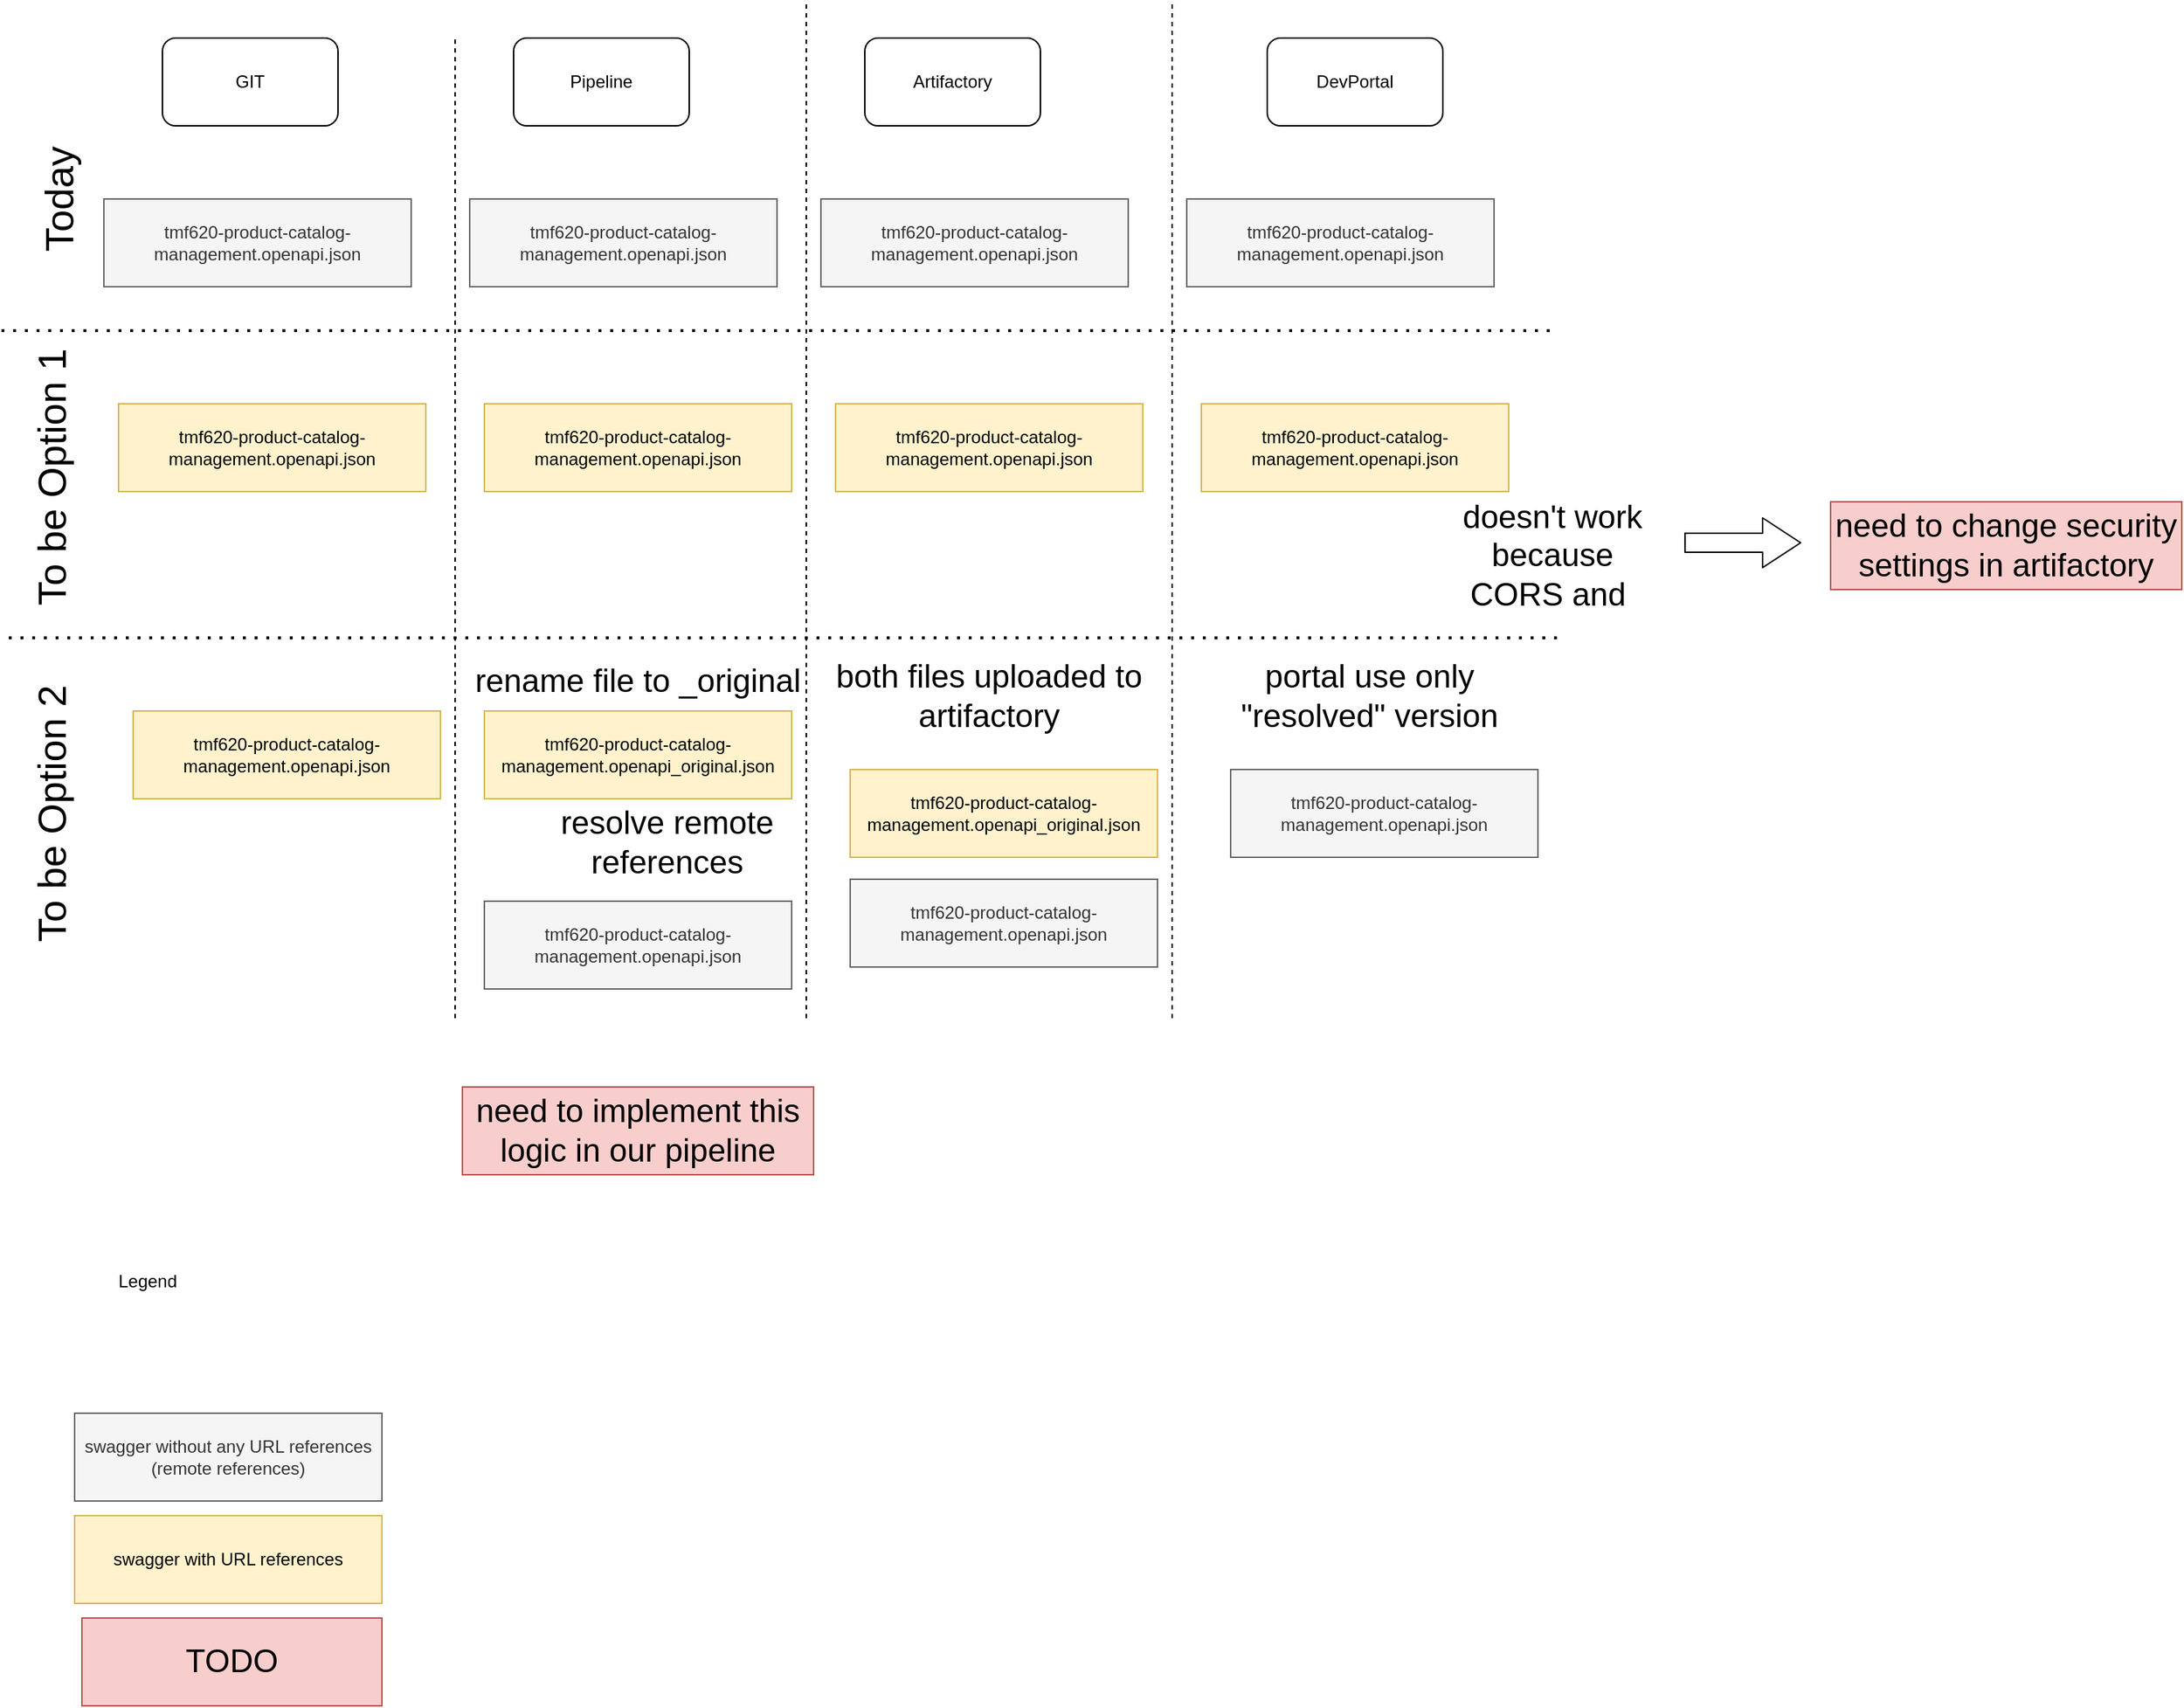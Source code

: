 <mxfile version="14.6.1" type="github">
  <diagram id="oBz32a1YTF-HPk9x5rB-" name="Page-1">
    <mxGraphModel dx="2842" dy="829" grid="1" gridSize="10" guides="1" tooltips="1" connect="1" arrows="1" fold="1" page="1" pageScale="1" pageWidth="1169" pageHeight="827" math="0" shadow="0">
      <root>
        <mxCell id="0" />
        <mxCell id="1" parent="0" />
        <mxCell id="kjTkM7hHM44plbzPpFfG-1" value="tmf620-product-catalog-management.openapi.json" style="rounded=0;whiteSpace=wrap;html=1;fillColor=#f5f5f5;strokeColor=#666666;fontColor=#333333;" vertex="1" parent="1">
          <mxGeometry x="40" y="160" width="210" height="60" as="geometry" />
        </mxCell>
        <mxCell id="kjTkM7hHM44plbzPpFfG-2" value="GIT" style="rounded=1;whiteSpace=wrap;html=1;" vertex="1" parent="1">
          <mxGeometry x="80" y="50" width="120" height="60" as="geometry" />
        </mxCell>
        <mxCell id="kjTkM7hHM44plbzPpFfG-3" value="Pipeline" style="rounded=1;whiteSpace=wrap;html=1;" vertex="1" parent="1">
          <mxGeometry x="320" y="50" width="120" height="60" as="geometry" />
        </mxCell>
        <mxCell id="kjTkM7hHM44plbzPpFfG-4" value="Artifactory" style="rounded=1;whiteSpace=wrap;html=1;" vertex="1" parent="1">
          <mxGeometry x="560" y="50" width="120" height="60" as="geometry" />
        </mxCell>
        <mxCell id="kjTkM7hHM44plbzPpFfG-5" value="DevPortal" style="rounded=1;whiteSpace=wrap;html=1;" vertex="1" parent="1">
          <mxGeometry x="835" y="50" width="120" height="60" as="geometry" />
        </mxCell>
        <mxCell id="kjTkM7hHM44plbzPpFfG-6" value="tmf620-product-catalog-management.openapi.json" style="rounded=0;whiteSpace=wrap;html=1;" vertex="1" parent="1">
          <mxGeometry x="290" y="160" width="210" height="60" as="geometry" />
        </mxCell>
        <mxCell id="kjTkM7hHM44plbzPpFfG-7" value="tmf620-product-catalog-management.openapi.json" style="rounded=0;whiteSpace=wrap;html=1;" vertex="1" parent="1">
          <mxGeometry x="530" y="160" width="210" height="60" as="geometry" />
        </mxCell>
        <mxCell id="kjTkM7hHM44plbzPpFfG-8" value="tmf620-product-catalog-management.openapi.json" style="rounded=0;whiteSpace=wrap;html=1;fillColor=#f5f5f5;strokeColor=#666666;fontColor=#333333;" vertex="1" parent="1">
          <mxGeometry x="780" y="160" width="210" height="60" as="geometry" />
        </mxCell>
        <mxCell id="kjTkM7hHM44plbzPpFfG-13" value="tmf620-product-catalog-management.openapi.json" style="rounded=0;whiteSpace=wrap;html=1;" vertex="1" parent="1">
          <mxGeometry x="290" y="160" width="210" height="60" as="geometry" />
        </mxCell>
        <mxCell id="kjTkM7hHM44plbzPpFfG-14" value="tmf620-product-catalog-management.openapi.json" style="rounded=0;whiteSpace=wrap;html=1;fillColor=#f5f5f5;strokeColor=#666666;fontColor=#333333;" vertex="1" parent="1">
          <mxGeometry x="290" y="160" width="210" height="60" as="geometry" />
        </mxCell>
        <mxCell id="kjTkM7hHM44plbzPpFfG-15" value="tmf620-product-catalog-management.openapi.json" style="rounded=0;whiteSpace=wrap;html=1;fillColor=#f5f5f5;strokeColor=#666666;fontColor=#333333;" vertex="1" parent="1">
          <mxGeometry x="530" y="160" width="210" height="60" as="geometry" />
        </mxCell>
        <mxCell id="kjTkM7hHM44plbzPpFfG-16" value="swagger without any URL references (remote references)" style="rounded=0;whiteSpace=wrap;html=1;fillColor=#f5f5f5;strokeColor=#666666;fontColor=#333333;" vertex="1" parent="1">
          <mxGeometry x="20" y="990" width="210" height="60" as="geometry" />
        </mxCell>
        <mxCell id="kjTkM7hHM44plbzPpFfG-17" value="Legend" style="text;html=1;strokeColor=none;fillColor=none;align=center;verticalAlign=middle;whiteSpace=wrap;rounded=0;" vertex="1" parent="1">
          <mxGeometry x="50" y="890" width="40" height="20" as="geometry" />
        </mxCell>
        <mxCell id="kjTkM7hHM44plbzPpFfG-18" value="" style="endArrow=none;dashed=1;html=1;dashPattern=1 3;strokeWidth=2;" edge="1" parent="1">
          <mxGeometry width="50" height="50" relative="1" as="geometry">
            <mxPoint x="-30" y="250" as="sourcePoint" />
            <mxPoint x="1030" y="250" as="targetPoint" />
          </mxGeometry>
        </mxCell>
        <mxCell id="kjTkM7hHM44plbzPpFfG-19" value="Today" style="text;html=1;strokeColor=none;fillColor=none;align=center;verticalAlign=middle;whiteSpace=wrap;rounded=0;rotation=270;fontSize=27;" vertex="1" parent="1">
          <mxGeometry x="-10" y="150" width="40" height="20" as="geometry" />
        </mxCell>
        <mxCell id="kjTkM7hHM44plbzPpFfG-20" value="tmf620-product-catalog-management.openapi.json" style="rounded=0;whiteSpace=wrap;html=1;fillColor=#fff2cc;strokeColor=#d6b656;" vertex="1" parent="1">
          <mxGeometry x="50" y="300" width="210" height="60" as="geometry" />
        </mxCell>
        <mxCell id="kjTkM7hHM44plbzPpFfG-21" value="tmf620-product-catalog-management.openapi.json" style="rounded=0;whiteSpace=wrap;html=1;fillColor=#fff2cc;strokeColor=#d6b656;" vertex="1" parent="1">
          <mxGeometry x="300" y="300" width="210" height="60" as="geometry" />
        </mxCell>
        <mxCell id="kjTkM7hHM44plbzPpFfG-22" value="tmf620-product-catalog-management.openapi.json" style="rounded=0;whiteSpace=wrap;html=1;fillColor=#fff2cc;strokeColor=#d6b656;" vertex="1" parent="1">
          <mxGeometry x="540" y="300" width="210" height="60" as="geometry" />
        </mxCell>
        <mxCell id="kjTkM7hHM44plbzPpFfG-23" value="tmf620-product-catalog-management.openapi.json" style="rounded=0;whiteSpace=wrap;html=1;fillColor=#fff2cc;strokeColor=#d6b656;" vertex="1" parent="1">
          <mxGeometry x="790" y="300" width="210" height="60" as="geometry" />
        </mxCell>
        <mxCell id="kjTkM7hHM44plbzPpFfG-24" value="tmf620-product-catalog-management.openapi.json" style="rounded=0;whiteSpace=wrap;html=1;fillColor=#f5f5f5;strokeColor=#666666;fontColor=#333333;" vertex="1" parent="1">
          <mxGeometry x="300" y="640" width="210" height="60" as="geometry" />
        </mxCell>
        <mxCell id="kjTkM7hHM44plbzPpFfG-28" value="To be Option 1" style="text;html=1;strokeColor=none;fillColor=none;align=center;verticalAlign=middle;whiteSpace=wrap;rounded=0;rotation=270;fontSize=27;" vertex="1" parent="1">
          <mxGeometry x="-100" y="340" width="210" height="20" as="geometry" />
        </mxCell>
        <mxCell id="kjTkM7hHM44plbzPpFfG-29" value="swagger with URL references" style="rounded=0;whiteSpace=wrap;html=1;fillColor=#fff2cc;strokeColor=#d6b656;" vertex="1" parent="1">
          <mxGeometry x="20" y="1060" width="210" height="60" as="geometry" />
        </mxCell>
        <mxCell id="kjTkM7hHM44plbzPpFfG-30" value="" style="shape=image;html=1;verticalAlign=top;verticalLabelPosition=bottom;labelBackgroundColor=#ffffff;imageAspect=0;aspect=fixed;image=https://cdn2.iconfinder.com/data/icons/bitsies/128/Cancel-128.png;fontSize=27;" vertex="1" parent="1">
          <mxGeometry x="980" y="293" width="74" height="74" as="geometry" />
        </mxCell>
        <mxCell id="kjTkM7hHM44plbzPpFfG-31" value="doesn&#39;t work because CORS and&amp;nbsp;" style="text;html=1;strokeColor=none;fillColor=none;align=center;verticalAlign=middle;whiteSpace=wrap;rounded=0;fontSize=22;" vertex="1" parent="1">
          <mxGeometry x="960" y="394" width="140" height="20" as="geometry" />
        </mxCell>
        <mxCell id="kjTkM7hHM44plbzPpFfG-35" value="" style="shape=flexArrow;endArrow=classic;html=1;fontSize=22;entryX=0;entryY=0.5;entryDx=0;entryDy=0;width=13;endSize=8.32;" edge="1" parent="1">
          <mxGeometry width="50" height="50" relative="1" as="geometry">
            <mxPoint x="1120" y="395" as="sourcePoint" />
            <mxPoint x="1200" y="395.0" as="targetPoint" />
          </mxGeometry>
        </mxCell>
        <mxCell id="kjTkM7hHM44plbzPpFfG-36" value="" style="endArrow=none;dashed=1;html=1;dashPattern=1 3;strokeWidth=2;" edge="1" parent="1">
          <mxGeometry width="50" height="50" relative="1" as="geometry">
            <mxPoint x="-25" y="460" as="sourcePoint" />
            <mxPoint x="1035" y="460" as="targetPoint" />
          </mxGeometry>
        </mxCell>
        <mxCell id="kjTkM7hHM44plbzPpFfG-37" value="To be Option 2" style="text;html=1;strokeColor=none;fillColor=none;align=center;verticalAlign=middle;whiteSpace=wrap;rounded=0;rotation=270;fontSize=27;" vertex="1" parent="1">
          <mxGeometry x="-100" y="570" width="210" height="20" as="geometry" />
        </mxCell>
        <mxCell id="kjTkM7hHM44plbzPpFfG-38" value="tmf620-product-catalog-management.openapi.json" style="rounded=0;whiteSpace=wrap;html=1;fillColor=#fff2cc;strokeColor=#d6b656;" vertex="1" parent="1">
          <mxGeometry x="60" y="510" width="210" height="60" as="geometry" />
        </mxCell>
        <mxCell id="kjTkM7hHM44plbzPpFfG-39" value="rename file to _original" style="text;html=1;strokeColor=none;fillColor=none;align=center;verticalAlign=middle;whiteSpace=wrap;rounded=0;fontSize=22;" vertex="1" parent="1">
          <mxGeometry x="290" y="480" width="230" height="20" as="geometry" />
        </mxCell>
        <mxCell id="kjTkM7hHM44plbzPpFfG-40" value="tmf620-product-catalog-management.openapi_original.json" style="rounded=0;whiteSpace=wrap;html=1;fillColor=#fff2cc;strokeColor=#d6b656;" vertex="1" parent="1">
          <mxGeometry x="300" y="510" width="210" height="60" as="geometry" />
        </mxCell>
        <mxCell id="kjTkM7hHM44plbzPpFfG-41" value="resolve remote references" style="text;html=1;strokeColor=none;fillColor=none;align=center;verticalAlign=middle;whiteSpace=wrap;rounded=0;fontSize=22;" vertex="1" parent="1">
          <mxGeometry x="310" y="590" width="230" height="20" as="geometry" />
        </mxCell>
        <mxCell id="kjTkM7hHM44plbzPpFfG-42" value="tmf620-product-catalog-management.openapi.json" style="rounded=0;whiteSpace=wrap;html=1;fillColor=#f5f5f5;strokeColor=#666666;fontColor=#333333;" vertex="1" parent="1">
          <mxGeometry x="550" y="625" width="210" height="60" as="geometry" />
        </mxCell>
        <mxCell id="kjTkM7hHM44plbzPpFfG-43" value="tmf620-product-catalog-management.openapi_original.json" style="rounded=0;whiteSpace=wrap;html=1;fillColor=#fff2cc;strokeColor=#d6b656;" vertex="1" parent="1">
          <mxGeometry x="550" y="550" width="210" height="60" as="geometry" />
        </mxCell>
        <mxCell id="kjTkM7hHM44plbzPpFfG-44" value="tmf620-product-catalog-management.openapi.json" style="rounded=0;whiteSpace=wrap;html=1;fillColor=#f5f5f5;strokeColor=#666666;fontColor=#333333;" vertex="1" parent="1">
          <mxGeometry x="810" y="550" width="210" height="60" as="geometry" />
        </mxCell>
        <mxCell id="kjTkM7hHM44plbzPpFfG-45" value="both files uploaded to artifactory" style="text;html=1;strokeColor=none;fillColor=none;align=center;verticalAlign=middle;whiteSpace=wrap;rounded=0;fontSize=22;" vertex="1" parent="1">
          <mxGeometry x="530" y="490" width="230" height="20" as="geometry" />
        </mxCell>
        <mxCell id="kjTkM7hHM44plbzPpFfG-47" value="" style="endArrow=none;dashed=1;html=1;fontSize=22;" edge="1" parent="1">
          <mxGeometry width="50" height="50" relative="1" as="geometry">
            <mxPoint x="280" y="720" as="sourcePoint" />
            <mxPoint x="280" y="50" as="targetPoint" />
          </mxGeometry>
        </mxCell>
        <mxCell id="kjTkM7hHM44plbzPpFfG-48" value="" style="endArrow=none;dashed=1;html=1;fontSize=22;" edge="1" parent="1">
          <mxGeometry width="50" height="50" relative="1" as="geometry">
            <mxPoint x="520" y="720" as="sourcePoint" />
            <mxPoint x="520" y="25" as="targetPoint" />
          </mxGeometry>
        </mxCell>
        <mxCell id="kjTkM7hHM44plbzPpFfG-49" value="" style="endArrow=none;dashed=1;html=1;fontSize=22;" edge="1" parent="1">
          <mxGeometry width="50" height="50" relative="1" as="geometry">
            <mxPoint x="770" y="720" as="sourcePoint" />
            <mxPoint x="770" y="26" as="targetPoint" />
          </mxGeometry>
        </mxCell>
        <mxCell id="kjTkM7hHM44plbzPpFfG-50" value="portal use only &quot;resolved&quot; version" style="text;html=1;strokeColor=none;fillColor=none;align=center;verticalAlign=middle;whiteSpace=wrap;rounded=0;fontSize=22;" vertex="1" parent="1">
          <mxGeometry x="790" y="490" width="230" height="20" as="geometry" />
        </mxCell>
        <mxCell id="kjTkM7hHM44plbzPpFfG-52" value="&lt;span&gt;need to change security settings in artifactory&lt;/span&gt;" style="rounded=0;whiteSpace=wrap;html=1;fontSize=22;fillColor=#f8cecc;strokeColor=#b85450;" vertex="1" parent="1">
          <mxGeometry x="1220" y="367" width="240" height="60" as="geometry" />
        </mxCell>
        <mxCell id="kjTkM7hHM44plbzPpFfG-54" value="&lt;span&gt;need to implement this logic in our pipeline&lt;/span&gt;" style="rounded=0;whiteSpace=wrap;html=1;fontSize=22;fillColor=#f8cecc;strokeColor=#b85450;" vertex="1" parent="1">
          <mxGeometry x="285" y="767" width="240" height="60" as="geometry" />
        </mxCell>
        <mxCell id="kjTkM7hHM44plbzPpFfG-57" value="&lt;span&gt;TODO&lt;/span&gt;" style="rounded=0;whiteSpace=wrap;html=1;fontSize=22;fillColor=#f8cecc;strokeColor=#b85450;" vertex="1" parent="1">
          <mxGeometry x="25" y="1130" width="205" height="60" as="geometry" />
        </mxCell>
      </root>
    </mxGraphModel>
  </diagram>
</mxfile>
